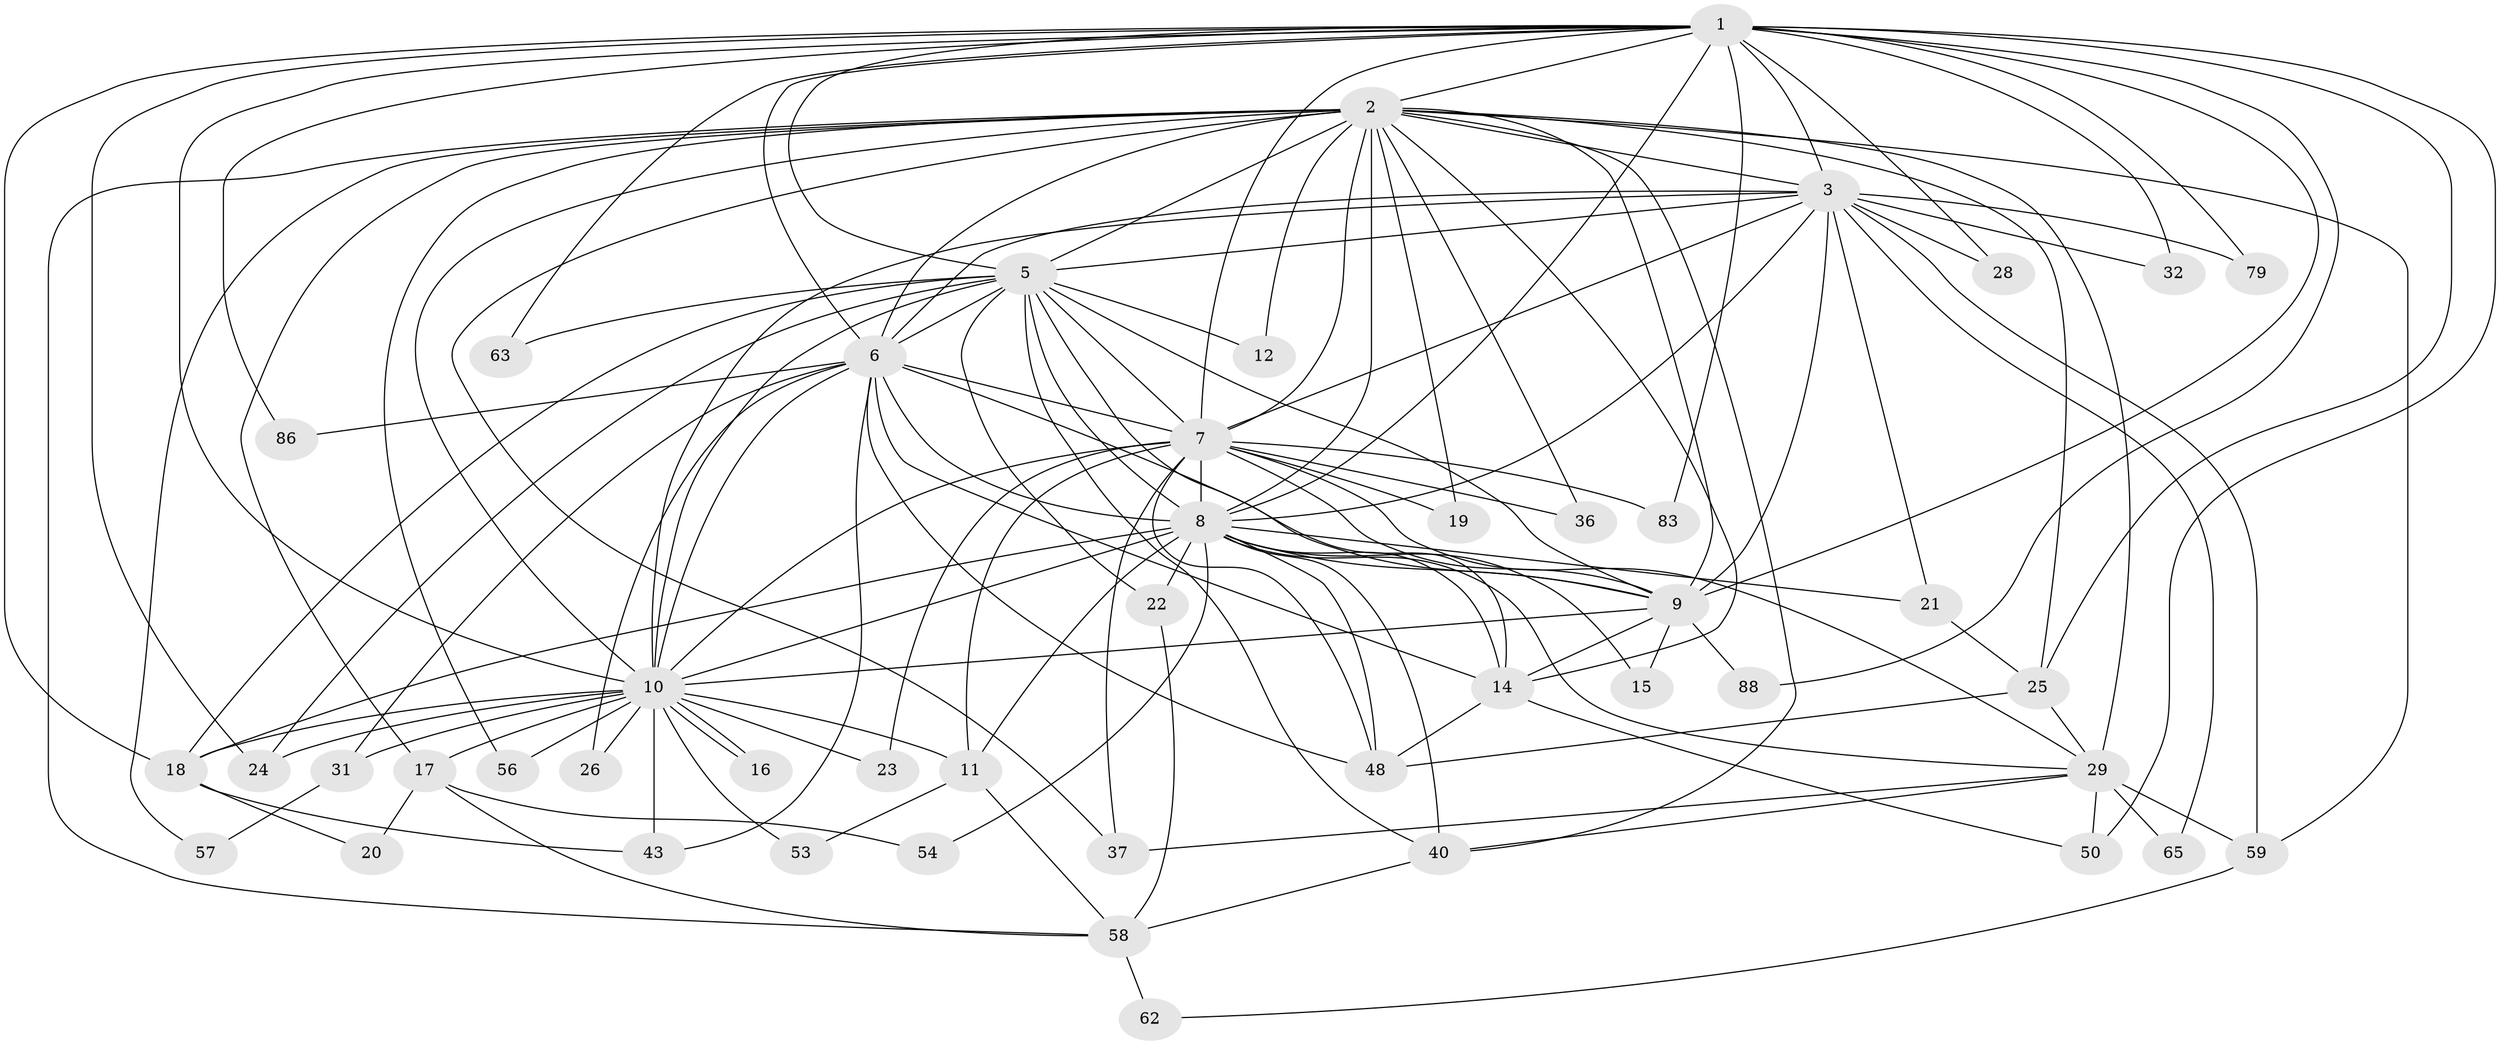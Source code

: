 // original degree distribution, {23: 0.010526315789473684, 17: 0.010526315789473684, 19: 0.031578947368421054, 18: 0.010526315789473684, 20: 0.010526315789473684, 27: 0.010526315789473684, 13: 0.010526315789473684, 26: 0.010526315789473684, 5: 0.05263157894736842, 2: 0.5578947368421052, 3: 0.16842105263157894, 4: 0.09473684210526316, 8: 0.010526315789473684, 6: 0.010526315789473684}
// Generated by graph-tools (version 1.1) at 2025/14/03/09/25 04:14:11]
// undirected, 47 vertices, 134 edges
graph export_dot {
graph [start="1"]
  node [color=gray90,style=filled];
  1 [super="+52"];
  2 [super="+39+4+49+27"];
  3;
  5;
  6 [super="+44"];
  7;
  8 [super="+67+35+85+92+73"];
  9;
  10 [super="+76+94+30+13"];
  11 [super="+80+33"];
  12;
  14 [super="+42+41"];
  15;
  16;
  17;
  18 [super="+46+89+90"];
  19;
  20;
  21;
  22;
  23;
  24 [super="+81"];
  25;
  26;
  28;
  29 [super="+34"];
  31;
  32;
  36;
  37 [super="+68"];
  40 [super="+64"];
  43 [super="+84+51"];
  48 [super="+55"];
  50 [super="+66"];
  53;
  54;
  56;
  57;
  58 [super="+60"];
  59 [super="+61"];
  62;
  63;
  65;
  79;
  83;
  86;
  88;
  1 -- 2 [weight=2];
  1 -- 3 [weight=2];
  1 -- 5;
  1 -- 6;
  1 -- 7;
  1 -- 8 [weight=2];
  1 -- 9;
  1 -- 10;
  1 -- 18 [weight=2];
  1 -- 24;
  1 -- 25;
  1 -- 28;
  1 -- 32;
  1 -- 50;
  1 -- 63;
  1 -- 79;
  1 -- 83;
  1 -- 86;
  1 -- 88;
  2 -- 3 [weight=4];
  2 -- 5 [weight=2];
  2 -- 6 [weight=3];
  2 -- 7 [weight=3];
  2 -- 8 [weight=3];
  2 -- 9 [weight=2];
  2 -- 10 [weight=2];
  2 -- 19;
  2 -- 36;
  2 -- 56;
  2 -- 59;
  2 -- 25;
  2 -- 12;
  2 -- 17;
  2 -- 29 [weight=4];
  2 -- 37;
  2 -- 40;
  2 -- 57;
  2 -- 58;
  2 -- 14;
  3 -- 5;
  3 -- 6;
  3 -- 7;
  3 -- 8;
  3 -- 9;
  3 -- 10 [weight=2];
  3 -- 21;
  3 -- 28;
  3 -- 32;
  3 -- 59;
  3 -- 65;
  3 -- 79;
  5 -- 6;
  5 -- 7;
  5 -- 8 [weight=2];
  5 -- 9;
  5 -- 10;
  5 -- 12;
  5 -- 14;
  5 -- 18 [weight=2];
  5 -- 22;
  5 -- 40;
  5 -- 63;
  5 -- 24;
  6 -- 7;
  6 -- 8 [weight=2];
  6 -- 9;
  6 -- 10;
  6 -- 26;
  6 -- 31;
  6 -- 43;
  6 -- 48;
  6 -- 86;
  6 -- 14;
  7 -- 8 [weight=2];
  7 -- 9;
  7 -- 10;
  7 -- 11 [weight=2];
  7 -- 19;
  7 -- 23;
  7 -- 36;
  7 -- 83;
  7 -- 29;
  7 -- 37;
  7 -- 48;
  8 -- 9;
  8 -- 10 [weight=3];
  8 -- 14 [weight=3];
  8 -- 15;
  8 -- 21;
  8 -- 22;
  8 -- 29;
  8 -- 40;
  8 -- 54;
  8 -- 11;
  8 -- 18;
  8 -- 48;
  9 -- 10 [weight=2];
  9 -- 15;
  9 -- 88;
  9 -- 14;
  10 -- 11;
  10 -- 16;
  10 -- 16;
  10 -- 17;
  10 -- 23;
  10 -- 24;
  10 -- 26;
  10 -- 31;
  10 -- 56;
  10 -- 43 [weight=2];
  10 -- 18 [weight=2];
  10 -- 53;
  11 -- 53;
  11 -- 58;
  14 -- 48;
  14 -- 50;
  17 -- 20;
  17 -- 54;
  17 -- 58;
  18 -- 20;
  18 -- 43;
  21 -- 25;
  22 -- 58;
  25 -- 29;
  25 -- 48;
  29 -- 37;
  29 -- 65;
  29 -- 40;
  29 -- 59;
  29 -- 50;
  31 -- 57;
  40 -- 58;
  58 -- 62;
  59 -- 62;
}
